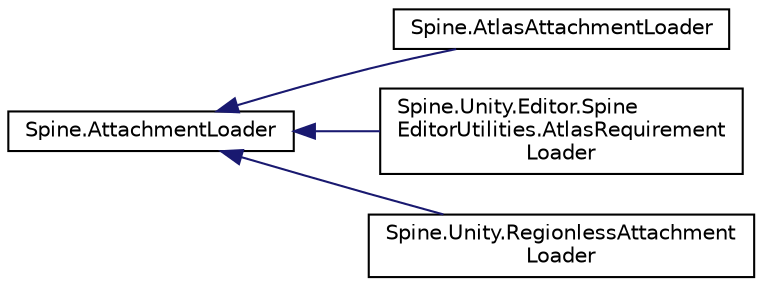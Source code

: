 digraph "그래픽컬한 클래스 계통도"
{
 // LATEX_PDF_SIZE
  edge [fontname="Helvetica",fontsize="10",labelfontname="Helvetica",labelfontsize="10"];
  node [fontname="Helvetica",fontsize="10",shape=record];
  rankdir="LR";
  Node0 [label="Spine.AttachmentLoader",height=0.2,width=0.4,color="black", fillcolor="white", style="filled",URL="$interface_spine_1_1_attachment_loader.html",tooltip=" "];
  Node0 -> Node1 [dir="back",color="midnightblue",fontsize="10",style="solid",fontname="Helvetica"];
  Node1 [label="Spine.AtlasAttachmentLoader",height=0.2,width=0.4,color="black", fillcolor="white", style="filled",URL="$class_spine_1_1_atlas_attachment_loader.html",tooltip="An AttachmentLoader that configures attachments using texture regions from an Atlas...."];
  Node0 -> Node2 [dir="back",color="midnightblue",fontsize="10",style="solid",fontname="Helvetica"];
  Node2 [label="Spine.Unity.Editor.Spine\lEditorUtilities.AtlasRequirement\lLoader",height=0.2,width=0.4,color="black", fillcolor="white", style="filled",URL="$class_spine_1_1_unity_1_1_editor_1_1_spine_editor_utilities_1_1_atlas_requirement_loader.html",tooltip=" "];
  Node0 -> Node3 [dir="back",color="midnightblue",fontsize="10",style="solid",fontname="Helvetica"];
  Node3 [label="Spine.Unity.RegionlessAttachment\lLoader",height=0.2,width=0.4,color="black", fillcolor="white", style="filled",URL="$class_spine_1_1_unity_1_1_regionless_attachment_loader.html",tooltip=" "];
}
